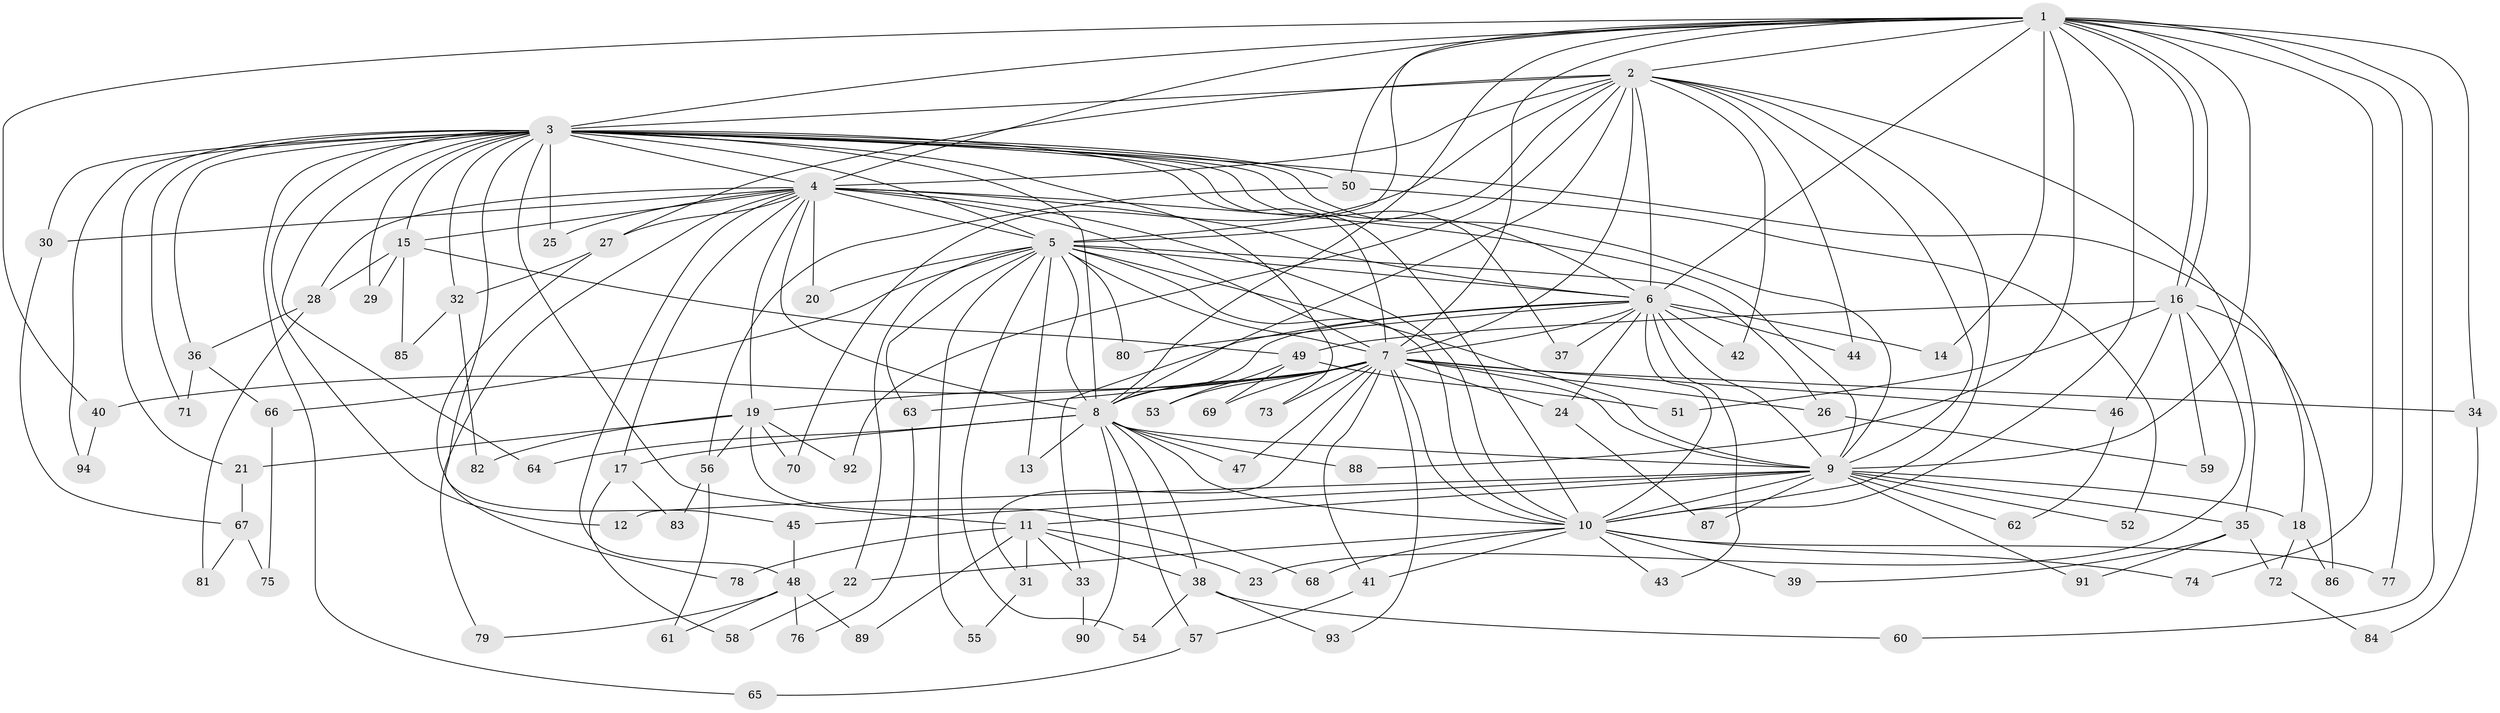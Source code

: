// coarse degree distribution, {16: 0.017857142857142856, 14: 0.017857142857142856, 24: 0.017857142857142856, 15: 0.05357142857142857, 17: 0.017857142857142856, 22: 0.017857142857142856, 21: 0.017857142857142856, 11: 0.017857142857142856, 2: 0.44642857142857145, 8: 0.03571428571428571, 4: 0.07142857142857142, 5: 0.03571428571428571, 7: 0.017857142857142856, 3: 0.19642857142857142, 6: 0.017857142857142856}
// Generated by graph-tools (version 1.1) at 2025/17/03/04/25 18:17:40]
// undirected, 94 vertices, 213 edges
graph export_dot {
graph [start="1"]
  node [color=gray90,style=filled];
  1;
  2;
  3;
  4;
  5;
  6;
  7;
  8;
  9;
  10;
  11;
  12;
  13;
  14;
  15;
  16;
  17;
  18;
  19;
  20;
  21;
  22;
  23;
  24;
  25;
  26;
  27;
  28;
  29;
  30;
  31;
  32;
  33;
  34;
  35;
  36;
  37;
  38;
  39;
  40;
  41;
  42;
  43;
  44;
  45;
  46;
  47;
  48;
  49;
  50;
  51;
  52;
  53;
  54;
  55;
  56;
  57;
  58;
  59;
  60;
  61;
  62;
  63;
  64;
  65;
  66;
  67;
  68;
  69;
  70;
  71;
  72;
  73;
  74;
  75;
  76;
  77;
  78;
  79;
  80;
  81;
  82;
  83;
  84;
  85;
  86;
  87;
  88;
  89;
  90;
  91;
  92;
  93;
  94;
  1 -- 2;
  1 -- 3;
  1 -- 4;
  1 -- 5;
  1 -- 6;
  1 -- 7;
  1 -- 8;
  1 -- 9;
  1 -- 10;
  1 -- 14;
  1 -- 16;
  1 -- 16;
  1 -- 34;
  1 -- 40;
  1 -- 50;
  1 -- 60;
  1 -- 74;
  1 -- 77;
  1 -- 88;
  2 -- 3;
  2 -- 4;
  2 -- 5;
  2 -- 6;
  2 -- 7;
  2 -- 8;
  2 -- 9;
  2 -- 10;
  2 -- 27;
  2 -- 35;
  2 -- 42;
  2 -- 44;
  2 -- 70;
  2 -- 92;
  3 -- 4;
  3 -- 5;
  3 -- 6;
  3 -- 7;
  3 -- 8;
  3 -- 9;
  3 -- 10;
  3 -- 11;
  3 -- 12;
  3 -- 15;
  3 -- 18;
  3 -- 21;
  3 -- 25;
  3 -- 29;
  3 -- 30;
  3 -- 32;
  3 -- 36;
  3 -- 37;
  3 -- 45;
  3 -- 50;
  3 -- 64;
  3 -- 65;
  3 -- 71;
  3 -- 73;
  3 -- 94;
  4 -- 5;
  4 -- 6;
  4 -- 7;
  4 -- 8;
  4 -- 9;
  4 -- 10;
  4 -- 15;
  4 -- 17;
  4 -- 19;
  4 -- 20;
  4 -- 25;
  4 -- 27;
  4 -- 28;
  4 -- 30;
  4 -- 48;
  4 -- 79;
  5 -- 6;
  5 -- 7;
  5 -- 8;
  5 -- 9;
  5 -- 10;
  5 -- 13;
  5 -- 20;
  5 -- 22;
  5 -- 26;
  5 -- 54;
  5 -- 55;
  5 -- 63;
  5 -- 66;
  5 -- 80;
  6 -- 7;
  6 -- 8;
  6 -- 9;
  6 -- 10;
  6 -- 14;
  6 -- 24;
  6 -- 33;
  6 -- 37;
  6 -- 42;
  6 -- 43;
  6 -- 44;
  6 -- 80;
  7 -- 8;
  7 -- 9;
  7 -- 10;
  7 -- 19;
  7 -- 24;
  7 -- 26;
  7 -- 31;
  7 -- 34;
  7 -- 40;
  7 -- 41;
  7 -- 46;
  7 -- 47;
  7 -- 53;
  7 -- 63;
  7 -- 69;
  7 -- 73;
  7 -- 93;
  8 -- 9;
  8 -- 10;
  8 -- 13;
  8 -- 17;
  8 -- 38;
  8 -- 47;
  8 -- 57;
  8 -- 64;
  8 -- 88;
  8 -- 90;
  9 -- 10;
  9 -- 11;
  9 -- 12;
  9 -- 18;
  9 -- 35;
  9 -- 45;
  9 -- 52;
  9 -- 62;
  9 -- 87;
  9 -- 91;
  10 -- 22;
  10 -- 39;
  10 -- 41;
  10 -- 43;
  10 -- 68;
  10 -- 74;
  10 -- 77;
  11 -- 23;
  11 -- 31;
  11 -- 33;
  11 -- 38;
  11 -- 78;
  11 -- 89;
  15 -- 28;
  15 -- 29;
  15 -- 49;
  15 -- 85;
  16 -- 23;
  16 -- 46;
  16 -- 49;
  16 -- 51;
  16 -- 59;
  16 -- 86;
  17 -- 58;
  17 -- 83;
  18 -- 72;
  18 -- 86;
  19 -- 21;
  19 -- 56;
  19 -- 68;
  19 -- 70;
  19 -- 82;
  19 -- 92;
  21 -- 67;
  22 -- 58;
  24 -- 87;
  26 -- 59;
  27 -- 32;
  27 -- 78;
  28 -- 36;
  28 -- 81;
  30 -- 67;
  31 -- 55;
  32 -- 82;
  32 -- 85;
  33 -- 90;
  34 -- 84;
  35 -- 39;
  35 -- 72;
  35 -- 91;
  36 -- 66;
  36 -- 71;
  38 -- 54;
  38 -- 60;
  38 -- 93;
  40 -- 94;
  41 -- 57;
  45 -- 48;
  46 -- 62;
  48 -- 61;
  48 -- 76;
  48 -- 79;
  48 -- 89;
  49 -- 51;
  49 -- 53;
  49 -- 69;
  50 -- 52;
  50 -- 56;
  56 -- 61;
  56 -- 83;
  57 -- 65;
  63 -- 76;
  66 -- 75;
  67 -- 75;
  67 -- 81;
  72 -- 84;
}
